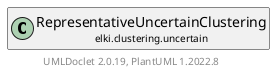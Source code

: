@startuml
    remove .*\.(Instance|Par|Parameterizer|Factory)$
    set namespaceSeparator none
    hide empty fields
    hide empty methods

    class "<size:14>RepresentativeUncertainClustering.Par\n<size:10>elki.clustering.uncertain" as elki.clustering.uncertain.RepresentativeUncertainClustering.Par [[RepresentativeUncertainClustering.Par.html]] {
        {static} +DEFAULT_ENSEMBLE_DEPTH: int
        {static} +CLUSTERDISTANCE_ID: OptionID
        {static} +META_ALGORITHM_ID: OptionID
        {static} +ALGORITHM_ID: OptionID
        {static} +SAMPLES_ID: OptionID
        {static} +KEEP_SAMPLES_ID: OptionID
        {static} +RANDOM_ID: OptionID
        {static} +ALPHA_ID: OptionID
        #distance: ClusteringDistanceSimilarity
        #metaAlgorithm: ClusteringAlgorithm<?>
        #samplesAlgorithm: ClusteringAlgorithm<?>
        #numsamples: int
        #random: RandomFactory
        #alpha: double
        #keep: boolean
        +configure(Parameterization): void
        +make(): RepresentativeUncertainClustering
    }

    interface "<size:14>Parameterizer\n<size:10>elki.utilities.optionhandling" as elki.utilities.optionhandling.Parameterizer [[../../utilities/optionhandling/Parameterizer.html]] {
        {abstract} +make(): Object
    }
    class "<size:14>RepresentativeUncertainClustering\n<size:10>elki.clustering.uncertain" as elki.clustering.uncertain.RepresentativeUncertainClustering [[RepresentativeUncertainClustering.html]]

    elki.utilities.optionhandling.Parameterizer <|.. elki.clustering.uncertain.RepresentativeUncertainClustering.Par
    elki.clustering.uncertain.RepresentativeUncertainClustering +-- elki.clustering.uncertain.RepresentativeUncertainClustering.Par

    center footer UMLDoclet 2.0.19, PlantUML 1.2022.8
@enduml
